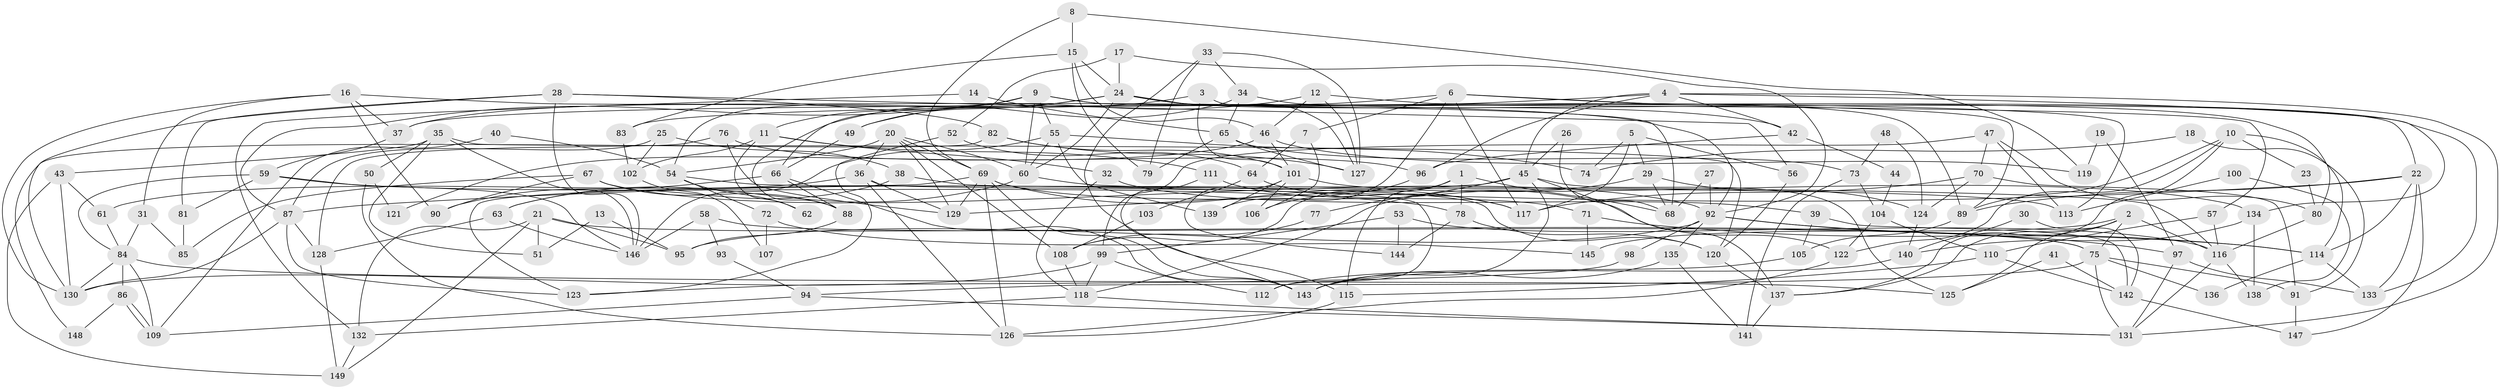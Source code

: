 // Generated by graph-tools (version 1.1) at 2025/15/03/09/25 04:15:18]
// undirected, 149 vertices, 298 edges
graph export_dot {
graph [start="1"]
  node [color=gray90,style=filled];
  1;
  2;
  3;
  4;
  5;
  6;
  7;
  8;
  9;
  10;
  11;
  12;
  13;
  14;
  15;
  16;
  17;
  18;
  19;
  20;
  21;
  22;
  23;
  24;
  25;
  26;
  27;
  28;
  29;
  30;
  31;
  32;
  33;
  34;
  35;
  36;
  37;
  38;
  39;
  40;
  41;
  42;
  43;
  44;
  45;
  46;
  47;
  48;
  49;
  50;
  51;
  52;
  53;
  54;
  55;
  56;
  57;
  58;
  59;
  60;
  61;
  62;
  63;
  64;
  65;
  66;
  67;
  68;
  69;
  70;
  71;
  72;
  73;
  74;
  75;
  76;
  77;
  78;
  79;
  80;
  81;
  82;
  83;
  84;
  85;
  86;
  87;
  88;
  89;
  90;
  91;
  92;
  93;
  94;
  95;
  96;
  97;
  98;
  99;
  100;
  101;
  102;
  103;
  104;
  105;
  106;
  107;
  108;
  109;
  110;
  111;
  112;
  113;
  114;
  115;
  116;
  117;
  118;
  119;
  120;
  121;
  122;
  123;
  124;
  125;
  126;
  127;
  128;
  129;
  130;
  131;
  132;
  133;
  134;
  135;
  136;
  137;
  138;
  139;
  140;
  141;
  142;
  143;
  144;
  145;
  146;
  147;
  148;
  149;
  1 -- 108;
  1 -- 115;
  1 -- 68;
  1 -- 78;
  2 -- 116;
  2 -- 125;
  2 -- 75;
  2 -- 137;
  2 -- 145;
  3 -- 22;
  3 -- 37;
  3 -- 101;
  4 -- 45;
  4 -- 83;
  4 -- 42;
  4 -- 96;
  4 -- 131;
  4 -- 134;
  5 -- 117;
  5 -- 56;
  5 -- 29;
  5 -- 74;
  6 -- 113;
  6 -- 139;
  6 -- 7;
  6 -- 37;
  6 -- 117;
  6 -- 133;
  7 -- 106;
  7 -- 64;
  8 -- 69;
  8 -- 15;
  8 -- 119;
  9 -- 68;
  9 -- 54;
  9 -- 11;
  9 -- 55;
  9 -- 57;
  9 -- 60;
  9 -- 87;
  10 -- 89;
  10 -- 114;
  10 -- 23;
  10 -- 122;
  10 -- 137;
  11 -- 111;
  11 -- 32;
  11 -- 62;
  11 -- 102;
  12 -- 127;
  12 -- 89;
  12 -- 46;
  12 -- 49;
  13 -- 95;
  13 -- 51;
  14 -- 132;
  14 -- 65;
  15 -- 79;
  15 -- 24;
  15 -- 46;
  15 -- 83;
  16 -- 31;
  16 -- 130;
  16 -- 37;
  16 -- 90;
  16 -- 92;
  17 -- 92;
  17 -- 24;
  17 -- 52;
  18 -- 91;
  18 -- 74;
  19 -- 97;
  19 -- 119;
  20 -- 36;
  20 -- 60;
  20 -- 54;
  20 -- 69;
  20 -- 108;
  20 -- 129;
  21 -- 95;
  21 -- 75;
  21 -- 51;
  21 -- 132;
  21 -- 149;
  22 -- 87;
  22 -- 114;
  22 -- 89;
  22 -- 133;
  22 -- 147;
  23 -- 80;
  24 -- 60;
  24 -- 42;
  24 -- 49;
  24 -- 66;
  24 -- 80;
  24 -- 127;
  25 -- 38;
  25 -- 87;
  25 -- 102;
  26 -- 68;
  26 -- 45;
  27 -- 68;
  27 -- 92;
  28 -- 82;
  28 -- 146;
  28 -- 56;
  28 -- 81;
  28 -- 130;
  29 -- 124;
  29 -- 68;
  29 -- 118;
  30 -- 142;
  30 -- 140;
  31 -- 84;
  31 -- 85;
  32 -- 118;
  32 -- 39;
  33 -- 127;
  33 -- 115;
  33 -- 34;
  33 -- 79;
  34 -- 88;
  34 -- 65;
  34 -- 89;
  35 -- 43;
  35 -- 146;
  35 -- 50;
  35 -- 51;
  35 -- 120;
  36 -- 126;
  36 -- 129;
  36 -- 61;
  36 -- 112;
  37 -- 59;
  38 -- 63;
  38 -- 120;
  39 -- 105;
  39 -- 142;
  40 -- 109;
  40 -- 54;
  41 -- 142;
  41 -- 125;
  42 -- 96;
  42 -- 44;
  43 -- 149;
  43 -- 61;
  43 -- 130;
  44 -- 104;
  45 -- 143;
  45 -- 137;
  45 -- 77;
  45 -- 125;
  45 -- 129;
  46 -- 101;
  46 -- 119;
  46 -- 121;
  47 -- 80;
  47 -- 99;
  47 -- 70;
  47 -- 113;
  48 -- 73;
  48 -- 124;
  49 -- 66;
  50 -- 126;
  50 -- 121;
  52 -- 123;
  52 -- 64;
  53 -- 144;
  53 -- 99;
  53 -- 116;
  54 -- 116;
  54 -- 62;
  54 -- 72;
  55 -- 60;
  55 -- 74;
  55 -- 139;
  55 -- 146;
  56 -- 120;
  57 -- 116;
  57 -- 110;
  58 -- 75;
  58 -- 146;
  58 -- 93;
  59 -- 78;
  59 -- 81;
  59 -- 84;
  59 -- 146;
  60 -- 63;
  60 -- 113;
  61 -- 84;
  63 -- 146;
  63 -- 128;
  64 -- 103;
  64 -- 122;
  65 -- 73;
  65 -- 79;
  65 -- 127;
  66 -- 88;
  66 -- 90;
  66 -- 143;
  67 -- 92;
  67 -- 90;
  67 -- 85;
  67 -- 88;
  69 -- 129;
  69 -- 71;
  69 -- 117;
  69 -- 123;
  69 -- 126;
  69 -- 143;
  70 -- 117;
  70 -- 91;
  70 -- 124;
  71 -- 114;
  71 -- 145;
  72 -- 145;
  72 -- 107;
  73 -- 104;
  73 -- 141;
  75 -- 131;
  75 -- 91;
  75 -- 94;
  75 -- 136;
  76 -- 129;
  76 -- 128;
  76 -- 96;
  77 -- 108;
  78 -- 120;
  78 -- 144;
  80 -- 116;
  81 -- 85;
  82 -- 101;
  82 -- 127;
  82 -- 148;
  83 -- 102;
  84 -- 130;
  84 -- 86;
  84 -- 109;
  84 -- 125;
  86 -- 109;
  86 -- 109;
  86 -- 148;
  87 -- 130;
  87 -- 123;
  87 -- 128;
  88 -- 95;
  89 -- 105;
  91 -- 147;
  92 -- 97;
  92 -- 95;
  92 -- 98;
  92 -- 114;
  92 -- 135;
  93 -- 94;
  94 -- 109;
  94 -- 131;
  96 -- 106;
  97 -- 133;
  97 -- 131;
  98 -- 123;
  99 -- 118;
  99 -- 130;
  99 -- 112;
  100 -- 113;
  100 -- 138;
  101 -- 106;
  101 -- 134;
  101 -- 139;
  101 -- 144;
  102 -- 107;
  103 -- 108;
  104 -- 122;
  104 -- 110;
  105 -- 112;
  108 -- 118;
  110 -- 142;
  110 -- 115;
  111 -- 143;
  111 -- 117;
  114 -- 133;
  114 -- 136;
  115 -- 126;
  116 -- 131;
  116 -- 138;
  118 -- 131;
  118 -- 132;
  120 -- 137;
  122 -- 126;
  124 -- 140;
  128 -- 149;
  132 -- 149;
  134 -- 138;
  134 -- 140;
  135 -- 143;
  135 -- 141;
  137 -- 141;
  140 -- 143;
  142 -- 147;
}
